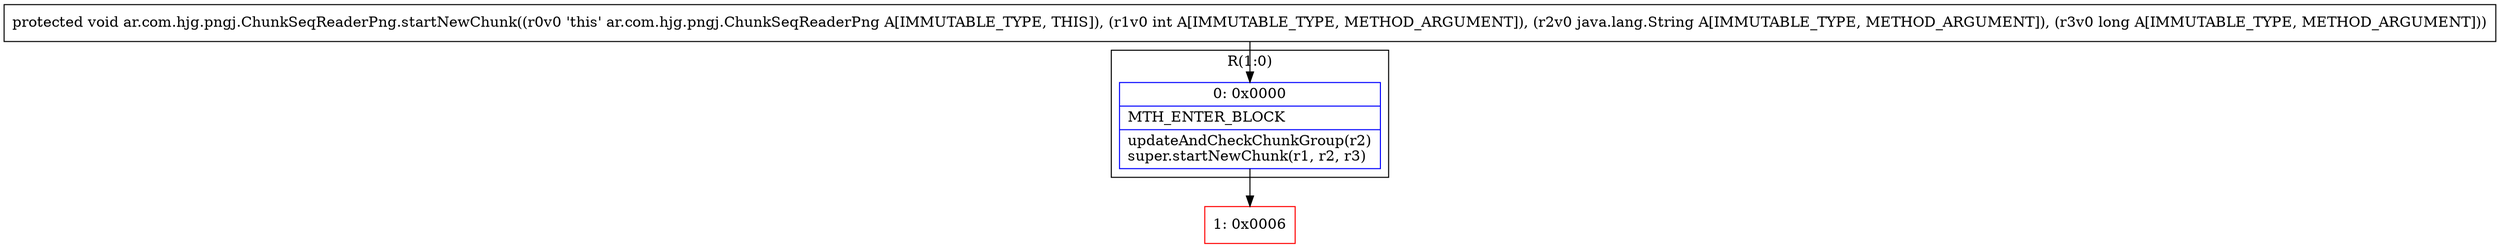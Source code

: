 digraph "CFG forar.com.hjg.pngj.ChunkSeqReaderPng.startNewChunk(ILjava\/lang\/String;J)V" {
subgraph cluster_Region_1595819723 {
label = "R(1:0)";
node [shape=record,color=blue];
Node_0 [shape=record,label="{0\:\ 0x0000|MTH_ENTER_BLOCK\l|updateAndCheckChunkGroup(r2)\lsuper.startNewChunk(r1, r2, r3)\l}"];
}
Node_1 [shape=record,color=red,label="{1\:\ 0x0006}"];
MethodNode[shape=record,label="{protected void ar.com.hjg.pngj.ChunkSeqReaderPng.startNewChunk((r0v0 'this' ar.com.hjg.pngj.ChunkSeqReaderPng A[IMMUTABLE_TYPE, THIS]), (r1v0 int A[IMMUTABLE_TYPE, METHOD_ARGUMENT]), (r2v0 java.lang.String A[IMMUTABLE_TYPE, METHOD_ARGUMENT]), (r3v0 long A[IMMUTABLE_TYPE, METHOD_ARGUMENT])) }"];
MethodNode -> Node_0;
Node_0 -> Node_1;
}

